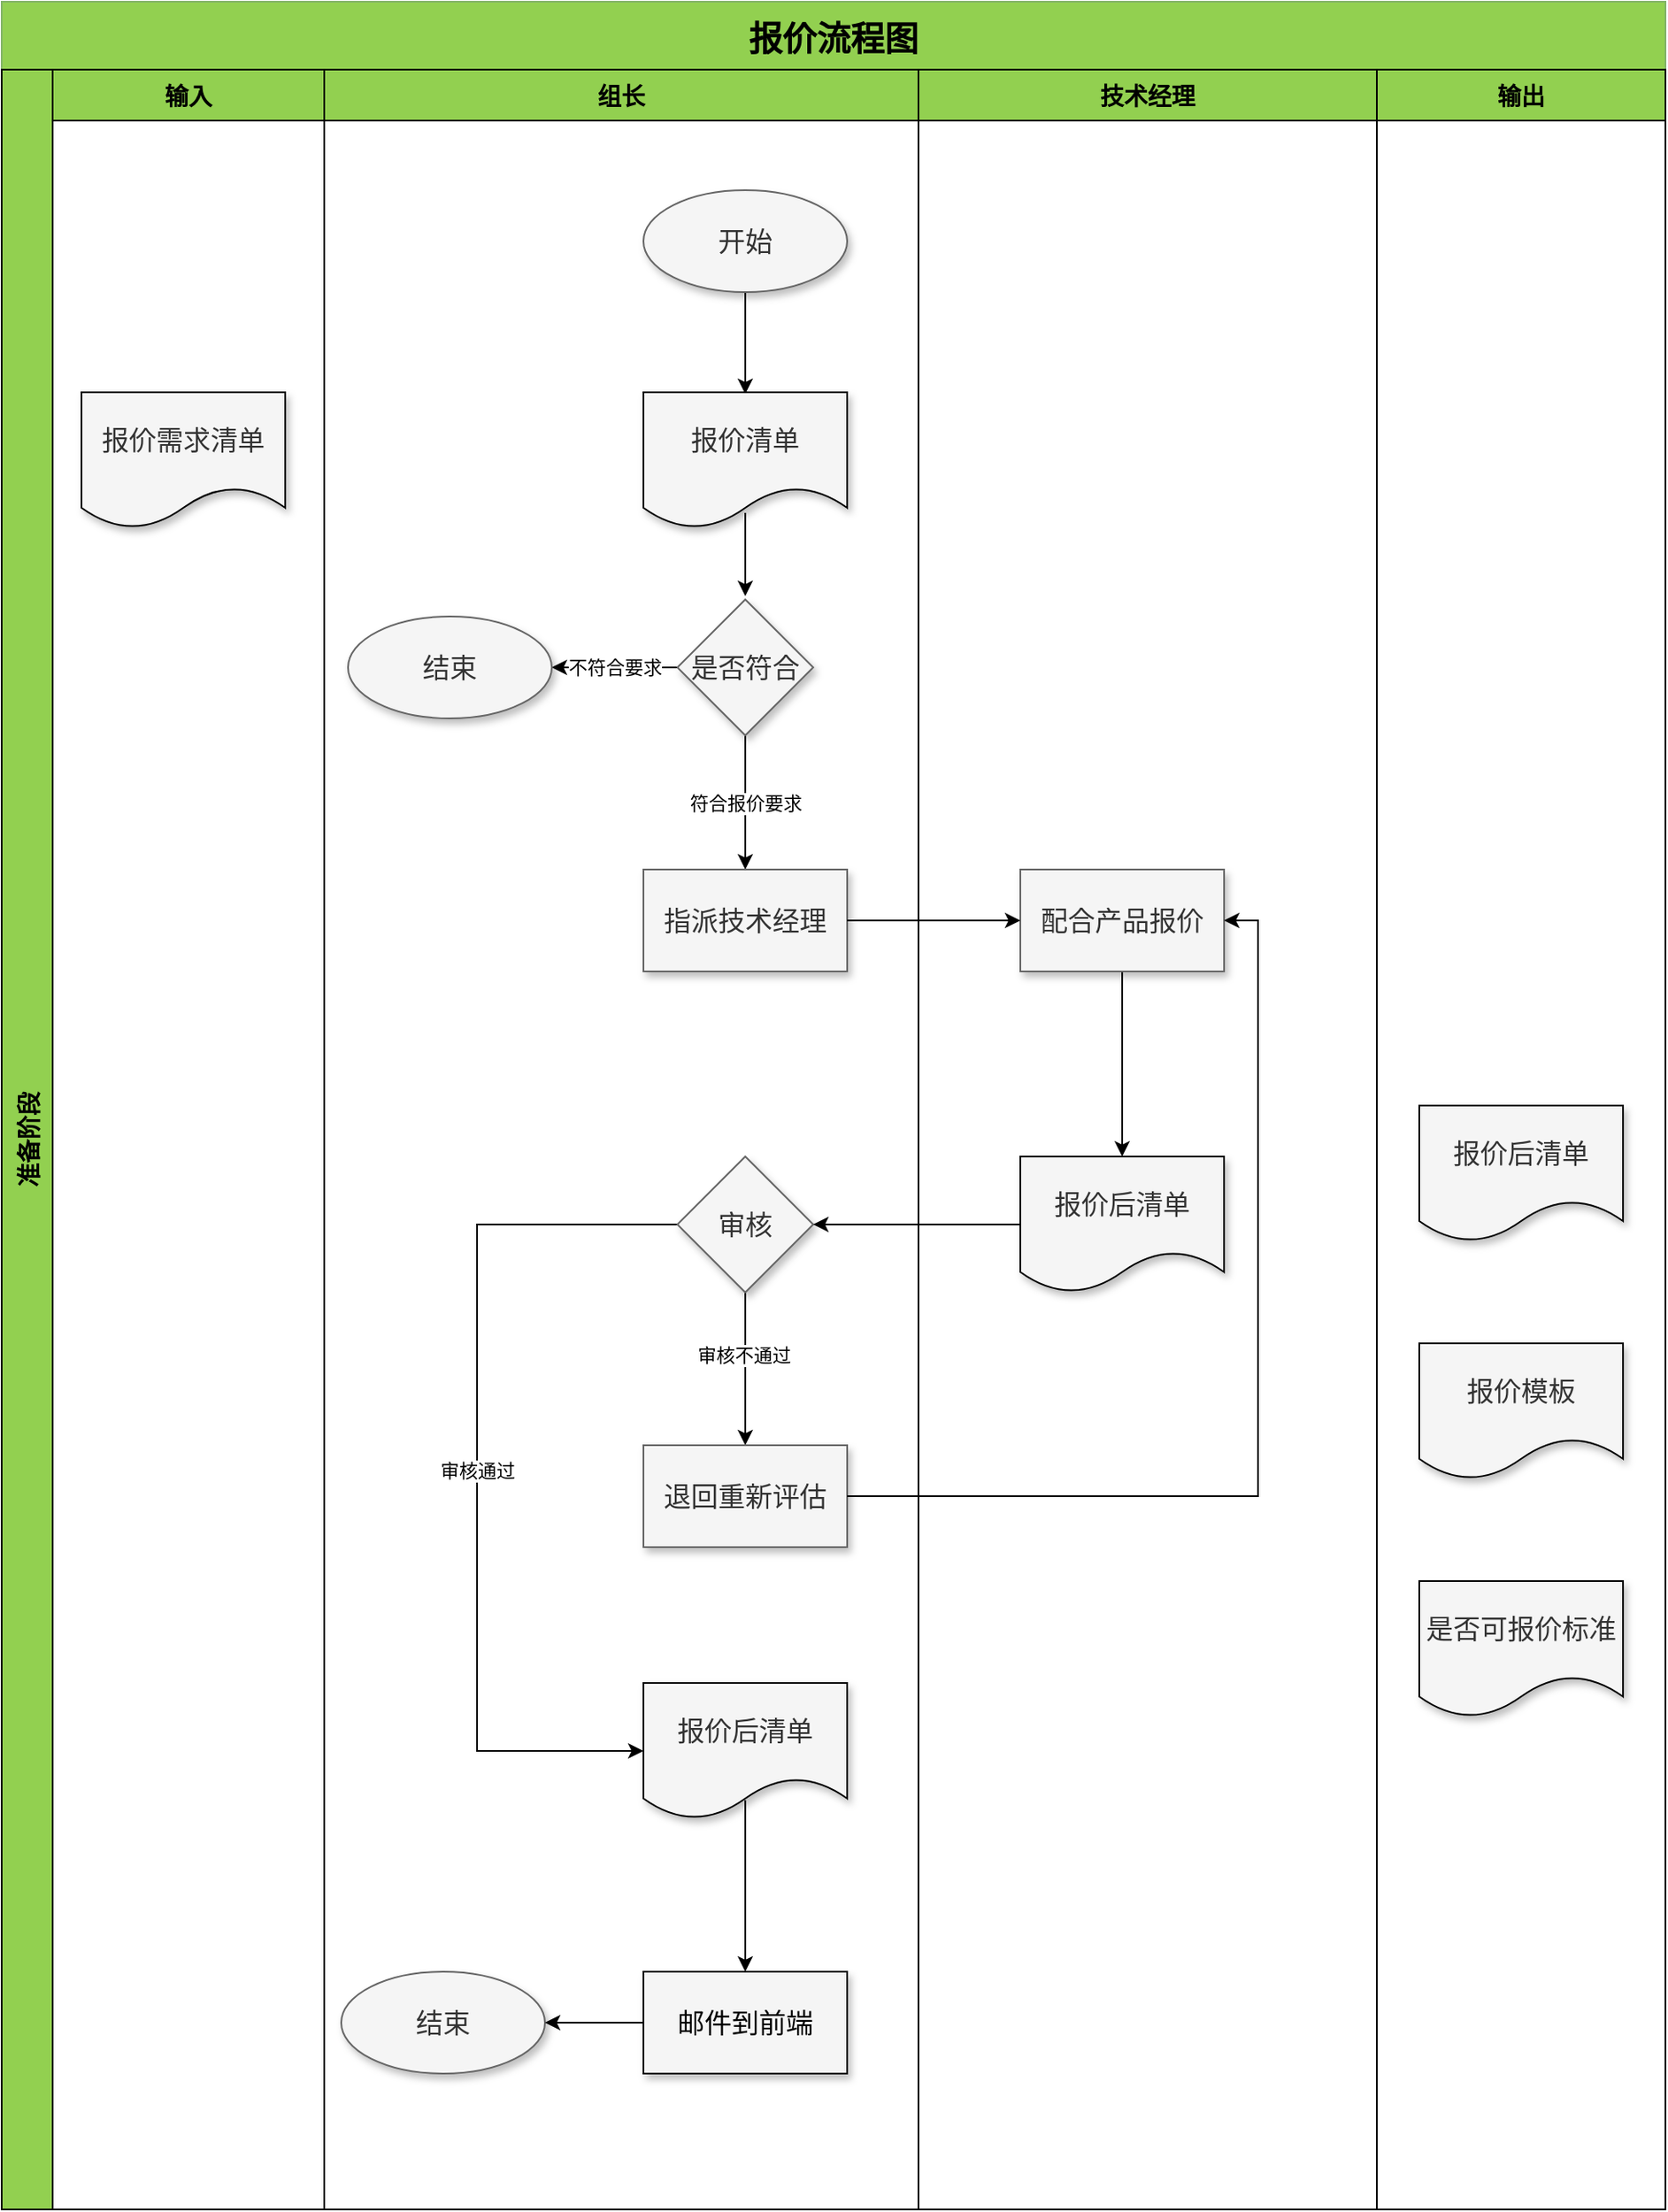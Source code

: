 <mxfile version="21.3.7" type="github">
  <diagram id="Nbi2OOFG4A7icGLgDpQb" name="第 1 页">
    <mxGraphModel dx="2261" dy="773" grid="1" gridSize="10" guides="1" tooltips="1" connect="1" arrows="1" fold="1" page="1" pageScale="1" pageWidth="827" pageHeight="1169" background="none" math="0" shadow="0">
      <root>
        <mxCell id="0" />
        <mxCell id="1" parent="0" />
        <mxCell id="kk27pRFW-uQP8ShshRhL-2" value="报价流程图" style="swimlane;childLayout=stackLayout;resizeParent=1;resizeParentMax=0;horizontal=1;startSize=40;horizontalStack=0;fillColor=#92D050;strokeColor=#82b366;fontSize=20;spacingTop=4;spacingBottom=4;swimlaneFillColor=none;arcSize=15;perimeterSpacing=0;gradientColor=none;spacing=2;" parent="1" vertex="1">
          <mxGeometry x="-460" y="50" width="980" height="1300" as="geometry">
            <mxRectangle x="220" y="250" width="100" height="30" as="alternateBounds" />
          </mxGeometry>
        </mxCell>
        <mxCell id="kk27pRFW-uQP8ShshRhL-3" value="准备阶段" style="swimlane;startSize=30;horizontal=0;fillColor=#92D050;fontSize=14;" parent="kk27pRFW-uQP8ShshRhL-2" vertex="1">
          <mxGeometry y="40" width="980" height="1260" as="geometry" />
        </mxCell>
        <mxCell id="OawIMf_CP--zUOg47wnV-12" value="输入" style="swimlane;startSize=30;fillColor=#92D050;fontSize=14;" parent="kk27pRFW-uQP8ShshRhL-3" vertex="1">
          <mxGeometry x="30" width="160" height="1260" as="geometry" />
        </mxCell>
        <mxCell id="OPbE7t7HaxnLKORAEwCf-114" value="&lt;font face=&quot;Microsoft YaHei-2&quot; data-font-src=&quot;https://fonts.cdnfonts.com/s/62899/chinese.msyh.woff&quot; style=&quot;font-size: 16px;&quot; color=&quot;#333333&quot;&gt;报价需求清单&lt;/font&gt;" style="shape=document;whiteSpace=wrap;html=1;boundedLbl=1;shadow=1;sketch=0;fontSize=12;fontColor=#FFC000;fillColor=#F5F5F5;" vertex="1" parent="OawIMf_CP--zUOg47wnV-12">
          <mxGeometry x="17" y="190" width="120" height="80" as="geometry" />
        </mxCell>
        <mxCell id="OawIMf_CP--zUOg47wnV-13" value="输出" style="swimlane;fillColor=#92D050;fontSize=14;startSize=30;" parent="kk27pRFW-uQP8ShshRhL-3" vertex="1">
          <mxGeometry x="810" width="170" height="1260" as="geometry" />
        </mxCell>
        <mxCell id="OPbE7t7HaxnLKORAEwCf-111" value="&lt;font face=&quot;Microsoft YaHei-2&quot; data-font-src=&quot;https://fonts.cdnfonts.com/s/62899/chinese.msyh.woff&quot; style=&quot;font-size: 16px;&quot; color=&quot;#333333&quot;&gt;报价后清单&lt;/font&gt;" style="shape=document;whiteSpace=wrap;html=1;boundedLbl=1;shadow=1;sketch=0;fontSize=12;fontColor=#FFC000;fillColor=#F5F5F5;" vertex="1" parent="OawIMf_CP--zUOg47wnV-13">
          <mxGeometry x="25" y="610" width="120" height="80" as="geometry" />
        </mxCell>
        <mxCell id="OPbE7t7HaxnLKORAEwCf-112" value="&lt;font face=&quot;Microsoft YaHei-2&quot; data-font-src=&quot;https://fonts.cdnfonts.com/s/62899/chinese.msyh.woff&quot; style=&quot;font-size: 16px;&quot; color=&quot;#333333&quot;&gt;报价模板&lt;/font&gt;" style="shape=document;whiteSpace=wrap;html=1;boundedLbl=1;shadow=1;sketch=0;fontSize=12;fontColor=#FFC000;fillColor=#F5F5F5;" vertex="1" parent="OawIMf_CP--zUOg47wnV-13">
          <mxGeometry x="25" y="750" width="120" height="80" as="geometry" />
        </mxCell>
        <mxCell id="OPbE7t7HaxnLKORAEwCf-113" value="&lt;font face=&quot;Microsoft YaHei-2&quot; color=&quot;#333333&quot;&gt;&lt;span style=&quot;font-size: 16px;&quot;&gt;是否可报价标准&lt;/span&gt;&lt;/font&gt;" style="shape=document;whiteSpace=wrap;html=1;boundedLbl=1;shadow=1;sketch=0;fontSize=12;fontColor=#FFC000;fillColor=#F5F5F5;" vertex="1" parent="OawIMf_CP--zUOg47wnV-13">
          <mxGeometry x="25" y="890" width="120" height="80" as="geometry" />
        </mxCell>
        <mxCell id="OawIMf_CP--zUOg47wnV-14" value="组长" style="swimlane;startSize=30;fillColor=#92D050;fontSize=14;fontColor=#000000;" parent="kk27pRFW-uQP8ShshRhL-3" vertex="1">
          <mxGeometry x="190" width="350" height="1260" as="geometry" />
        </mxCell>
        <mxCell id="OPbE7t7HaxnLKORAEwCf-91" style="edgeStyle=orthogonalEdgeStyle;rounded=0;orthogonalLoop=1;jettySize=auto;html=1;exitX=0.5;exitY=1;exitDx=0;exitDy=0;entryX=0.5;entryY=0;entryDx=0;entryDy=0;" edge="1" parent="OawIMf_CP--zUOg47wnV-14" source="OPbE7t7HaxnLKORAEwCf-68">
          <mxGeometry relative="1" as="geometry">
            <mxPoint x="248" y="191" as="targetPoint" />
          </mxGeometry>
        </mxCell>
        <mxCell id="OPbE7t7HaxnLKORAEwCf-68" value="&lt;font data-font-src=&quot;https://fonts.cdnfonts.com/s/62899/chinese.msyh.woff&quot; face=&quot;Microsoft YaHei-2&quot; style=&quot;font-size: 16px;&quot;&gt;开始&lt;/font&gt;" style="ellipse;whiteSpace=wrap;html=1;shadow=1;sketch=0;fillColor=#f5f5f5;fontColor=#333333;strokeColor=#666666;" vertex="1" parent="OawIMf_CP--zUOg47wnV-14">
          <mxGeometry x="188" y="71" width="120" height="60" as="geometry" />
        </mxCell>
        <mxCell id="OPbE7t7HaxnLKORAEwCf-92" style="edgeStyle=orthogonalEdgeStyle;rounded=0;orthogonalLoop=1;jettySize=auto;html=1;exitX=0.5;exitY=0.888;exitDx=0;exitDy=0;exitPerimeter=0;" edge="1" parent="OawIMf_CP--zUOg47wnV-14" source="OawIMf_CP--zUOg47wnV-247">
          <mxGeometry relative="1" as="geometry">
            <mxPoint x="248" y="310" as="targetPoint" />
            <mxPoint x="248" y="251" as="sourcePoint" />
          </mxGeometry>
        </mxCell>
        <mxCell id="OPbE7t7HaxnLKORAEwCf-93" value="不符合要求" style="edgeStyle=orthogonalEdgeStyle;rounded=0;orthogonalLoop=1;jettySize=auto;html=1;exitX=0;exitY=0.5;exitDx=0;exitDy=0;entryX=1;entryY=0.5;entryDx=0;entryDy=0;" edge="1" parent="OawIMf_CP--zUOg47wnV-14" source="OPbE7t7HaxnLKORAEwCf-72" target="OPbE7t7HaxnLKORAEwCf-89">
          <mxGeometry relative="1" as="geometry" />
        </mxCell>
        <mxCell id="OPbE7t7HaxnLKORAEwCf-94" value="符合报价要求" style="edgeStyle=orthogonalEdgeStyle;rounded=0;orthogonalLoop=1;jettySize=auto;html=1;exitX=0.5;exitY=1;exitDx=0;exitDy=0;entryX=0.5;entryY=0;entryDx=0;entryDy=0;" edge="1" parent="OawIMf_CP--zUOg47wnV-14" source="OPbE7t7HaxnLKORAEwCf-72" target="OPbE7t7HaxnLKORAEwCf-73">
          <mxGeometry relative="1" as="geometry" />
        </mxCell>
        <mxCell id="OPbE7t7HaxnLKORAEwCf-72" value="&lt;font face=&quot;Microsoft YaHei-2&quot; style=&quot;font-size: 16px;&quot; data-font-src=&quot;https://fonts.cdnfonts.com/s/62899/chinese.msyh.woff&quot;&gt;是否符合&lt;/font&gt;" style="rhombus;whiteSpace=wrap;html=1;fillColor=#f5f5f5;strokeColor=#666666;fontColor=#333333;shadow=1;" vertex="1" parent="OawIMf_CP--zUOg47wnV-14">
          <mxGeometry x="208" y="312" width="80" height="80" as="geometry" />
        </mxCell>
        <mxCell id="OPbE7t7HaxnLKORAEwCf-73" value="&lt;font face=&quot;Microsoft YaHei-2&quot; data-font-src=&quot;https://fonts.cdnfonts.com/s/62899/chinese.msyh.woff&quot; style=&quot;font-size: 16px;&quot;&gt;指派技术经理&lt;/font&gt;" style="whiteSpace=wrap;html=1;fillColor=#f5f5f5;strokeColor=#666666;fontColor=#333333;shadow=1;" vertex="1" parent="OawIMf_CP--zUOg47wnV-14">
          <mxGeometry x="188" y="471" width="120" height="60" as="geometry" />
        </mxCell>
        <mxCell id="OPbE7t7HaxnLKORAEwCf-98" value="审核通过" style="edgeStyle=orthogonalEdgeStyle;rounded=0;orthogonalLoop=1;jettySize=auto;html=1;exitX=0;exitY=0.5;exitDx=0;exitDy=0;entryX=0;entryY=0.5;entryDx=0;entryDy=0;" edge="1" parent="OawIMf_CP--zUOg47wnV-14" source="OPbE7t7HaxnLKORAEwCf-88" target="OawIMf_CP--zUOg47wnV-250">
          <mxGeometry relative="1" as="geometry">
            <Array as="points">
              <mxPoint x="90" y="680" />
              <mxPoint x="90" y="990" />
            </Array>
          </mxGeometry>
        </mxCell>
        <mxCell id="OPbE7t7HaxnLKORAEwCf-100" value="" style="edgeStyle=orthogonalEdgeStyle;rounded=0;orthogonalLoop=1;jettySize=auto;html=1;" edge="1" parent="OawIMf_CP--zUOg47wnV-14" source="OPbE7t7HaxnLKORAEwCf-88" target="OPbE7t7HaxnLKORAEwCf-99">
          <mxGeometry relative="1" as="geometry" />
        </mxCell>
        <mxCell id="OPbE7t7HaxnLKORAEwCf-101" value="审核不通过" style="edgeLabel;html=1;align=center;verticalAlign=middle;resizable=0;points=[];" vertex="1" connectable="0" parent="OPbE7t7HaxnLKORAEwCf-100">
          <mxGeometry x="-0.178" y="-1" relative="1" as="geometry">
            <mxPoint as="offset" />
          </mxGeometry>
        </mxCell>
        <mxCell id="OPbE7t7HaxnLKORAEwCf-88" value="&lt;font face=&quot;Microsoft YaHei-2&quot;&gt;&lt;span style=&quot;font-size: 16px;&quot;&gt;审核&lt;/span&gt;&lt;/font&gt;" style="rhombus;whiteSpace=wrap;html=1;fillColor=#f5f5f5;strokeColor=#666666;fontColor=#333333;shadow=1;" vertex="1" parent="OawIMf_CP--zUOg47wnV-14">
          <mxGeometry x="208" y="640" width="80" height="80" as="geometry" />
        </mxCell>
        <mxCell id="OPbE7t7HaxnLKORAEwCf-89" value="&lt;font data-font-src=&quot;https://fonts.cdnfonts.com/s/62899/chinese.msyh.woff&quot; face=&quot;Microsoft YaHei-2&quot; style=&quot;font-size: 16px;&quot;&gt;结束&lt;/font&gt;" style="ellipse;whiteSpace=wrap;html=1;shadow=1;sketch=0;fillColor=#f5f5f5;fontColor=#333333;strokeColor=#666666;" vertex="1" parent="OawIMf_CP--zUOg47wnV-14">
          <mxGeometry x="14" y="322" width="120" height="60" as="geometry" />
        </mxCell>
        <mxCell id="OPbE7t7HaxnLKORAEwCf-90" value="&lt;font data-font-src=&quot;https://fonts.cdnfonts.com/s/62899/chinese.msyh.woff&quot; face=&quot;Microsoft YaHei-2&quot; style=&quot;font-size: 16px;&quot;&gt;结束&lt;/font&gt;" style="ellipse;whiteSpace=wrap;html=1;shadow=1;sketch=0;fillColor=#f5f5f5;fontColor=#333333;strokeColor=#666666;" vertex="1" parent="OawIMf_CP--zUOg47wnV-14">
          <mxGeometry x="10" y="1120" width="120" height="60" as="geometry" />
        </mxCell>
        <mxCell id="OawIMf_CP--zUOg47wnV-247" value="&lt;font face=&quot;Microsoft YaHei-2&quot; data-font-src=&quot;https://fonts.cdnfonts.com/s/62899/chinese.msyh.woff&quot; style=&quot;font-size: 16px;&quot; color=&quot;#333333&quot;&gt;报价清单&lt;/font&gt;" style="shape=document;whiteSpace=wrap;html=1;boundedLbl=1;shadow=1;sketch=0;fontSize=12;fontColor=#FFC000;fillColor=#F5F5F5;" parent="OawIMf_CP--zUOg47wnV-14" vertex="1">
          <mxGeometry x="188" y="190" width="120" height="80" as="geometry" />
        </mxCell>
        <mxCell id="OPbE7t7HaxnLKORAEwCf-99" value="退回重新评估" style="whiteSpace=wrap;html=1;fillColor=#f5f5f5;strokeColor=#666666;fontColor=#333333;shadow=1;fontSize=16;fontStyle=0" vertex="1" parent="OawIMf_CP--zUOg47wnV-14">
          <mxGeometry x="188" y="810" width="120" height="60" as="geometry" />
        </mxCell>
        <mxCell id="OPbE7t7HaxnLKORAEwCf-108" value="" style="edgeStyle=orthogonalEdgeStyle;rounded=0;orthogonalLoop=1;jettySize=auto;html=1;exitX=0.5;exitY=0.863;exitDx=0;exitDy=0;exitPerimeter=0;" edge="1" parent="OawIMf_CP--zUOg47wnV-14" source="OawIMf_CP--zUOg47wnV-250" target="OPbE7t7HaxnLKORAEwCf-107">
          <mxGeometry relative="1" as="geometry" />
        </mxCell>
        <mxCell id="OawIMf_CP--zUOg47wnV-250" value="&lt;font face=&quot;Microsoft YaHei-2&quot; data-font-src=&quot;https://fonts.cdnfonts.com/s/62899/chinese.msyh.woff&quot; style=&quot;font-size: 16px;&quot; color=&quot;#333333&quot;&gt;报价后清单&lt;/font&gt;" style="shape=document;whiteSpace=wrap;html=1;boundedLbl=1;shadow=1;sketch=0;fontSize=12;fontColor=#FFC000;fillColor=#F5F5F5;" parent="OawIMf_CP--zUOg47wnV-14" vertex="1">
          <mxGeometry x="188" y="950" width="120" height="80" as="geometry" />
        </mxCell>
        <mxCell id="OPbE7t7HaxnLKORAEwCf-110" style="edgeStyle=orthogonalEdgeStyle;rounded=0;orthogonalLoop=1;jettySize=auto;html=1;exitX=0;exitY=0.5;exitDx=0;exitDy=0;entryX=1;entryY=0.5;entryDx=0;entryDy=0;" edge="1" parent="OawIMf_CP--zUOg47wnV-14" source="OPbE7t7HaxnLKORAEwCf-107" target="OPbE7t7HaxnLKORAEwCf-90">
          <mxGeometry relative="1" as="geometry">
            <mxPoint x="140" y="1150" as="targetPoint" />
          </mxGeometry>
        </mxCell>
        <mxCell id="OPbE7t7HaxnLKORAEwCf-107" value="邮件到前端" style="whiteSpace=wrap;html=1;fillColor=#F5F5F5;fontColor=#000000;shadow=1;sketch=0;fontSize=16;" vertex="1" parent="OawIMf_CP--zUOg47wnV-14">
          <mxGeometry x="188" y="1120" width="120" height="60" as="geometry" />
        </mxCell>
        <mxCell id="OPbE7t7HaxnLKORAEwCf-74" value="技术经理" style="swimlane;fillColor=#92D050;fontSize=14;startSize=30;" vertex="1" parent="kk27pRFW-uQP8ShshRhL-3">
          <mxGeometry x="540" width="270" height="1260" as="geometry" />
        </mxCell>
        <mxCell id="OPbE7t7HaxnLKORAEwCf-96" style="edgeStyle=orthogonalEdgeStyle;rounded=0;orthogonalLoop=1;jettySize=auto;html=1;exitX=0.5;exitY=1;exitDx=0;exitDy=0;entryX=0.5;entryY=0;entryDx=0;entryDy=0;" edge="1" parent="OPbE7t7HaxnLKORAEwCf-74" source="OPbE7t7HaxnLKORAEwCf-81" target="OPbE7t7HaxnLKORAEwCf-87">
          <mxGeometry relative="1" as="geometry" />
        </mxCell>
        <mxCell id="OPbE7t7HaxnLKORAEwCf-81" value="&lt;font style=&quot;font-size: 16px;&quot;&gt;配合产品报价&lt;/font&gt;" style="whiteSpace=wrap;html=1;fillColor=#f5f5f5;strokeColor=#666666;fontColor=#333333;shadow=1;" vertex="1" parent="OPbE7t7HaxnLKORAEwCf-74">
          <mxGeometry x="60" y="471" width="120" height="60" as="geometry" />
        </mxCell>
        <mxCell id="OPbE7t7HaxnLKORAEwCf-87" value="&lt;font face=&quot;Microsoft YaHei-2&quot; data-font-src=&quot;https://fonts.cdnfonts.com/s/62899/chinese.msyh.woff&quot; style=&quot;font-size: 16px;&quot; color=&quot;#333333&quot;&gt;报价后清单&lt;/font&gt;" style="shape=document;whiteSpace=wrap;html=1;boundedLbl=1;shadow=1;sketch=0;fontSize=12;fontColor=#FFC000;fillColor=#F5F5F5;" vertex="1" parent="OPbE7t7HaxnLKORAEwCf-74">
          <mxGeometry x="60" y="640" width="120" height="80" as="geometry" />
        </mxCell>
        <mxCell id="OPbE7t7HaxnLKORAEwCf-95" style="edgeStyle=orthogonalEdgeStyle;rounded=0;orthogonalLoop=1;jettySize=auto;html=1;exitX=1;exitY=0.5;exitDx=0;exitDy=0;" edge="1" parent="kk27pRFW-uQP8ShshRhL-3" source="OPbE7t7HaxnLKORAEwCf-73" target="OPbE7t7HaxnLKORAEwCf-81">
          <mxGeometry relative="1" as="geometry" />
        </mxCell>
        <mxCell id="OPbE7t7HaxnLKORAEwCf-97" style="edgeStyle=orthogonalEdgeStyle;rounded=0;orthogonalLoop=1;jettySize=auto;html=1;exitX=0;exitY=0.5;exitDx=0;exitDy=0;entryX=1;entryY=0.5;entryDx=0;entryDy=0;" edge="1" parent="kk27pRFW-uQP8ShshRhL-3" source="OPbE7t7HaxnLKORAEwCf-87" target="OPbE7t7HaxnLKORAEwCf-88">
          <mxGeometry relative="1" as="geometry" />
        </mxCell>
        <mxCell id="OPbE7t7HaxnLKORAEwCf-109" style="edgeStyle=orthogonalEdgeStyle;rounded=0;orthogonalLoop=1;jettySize=auto;html=1;exitX=1;exitY=0.5;exitDx=0;exitDy=0;entryX=1;entryY=0.5;entryDx=0;entryDy=0;" edge="1" parent="kk27pRFW-uQP8ShshRhL-3" source="OPbE7t7HaxnLKORAEwCf-99" target="OPbE7t7HaxnLKORAEwCf-81">
          <mxGeometry relative="1" as="geometry">
            <mxPoint x="820" y="580" as="targetPoint" />
          </mxGeometry>
        </mxCell>
      </root>
    </mxGraphModel>
  </diagram>
</mxfile>
